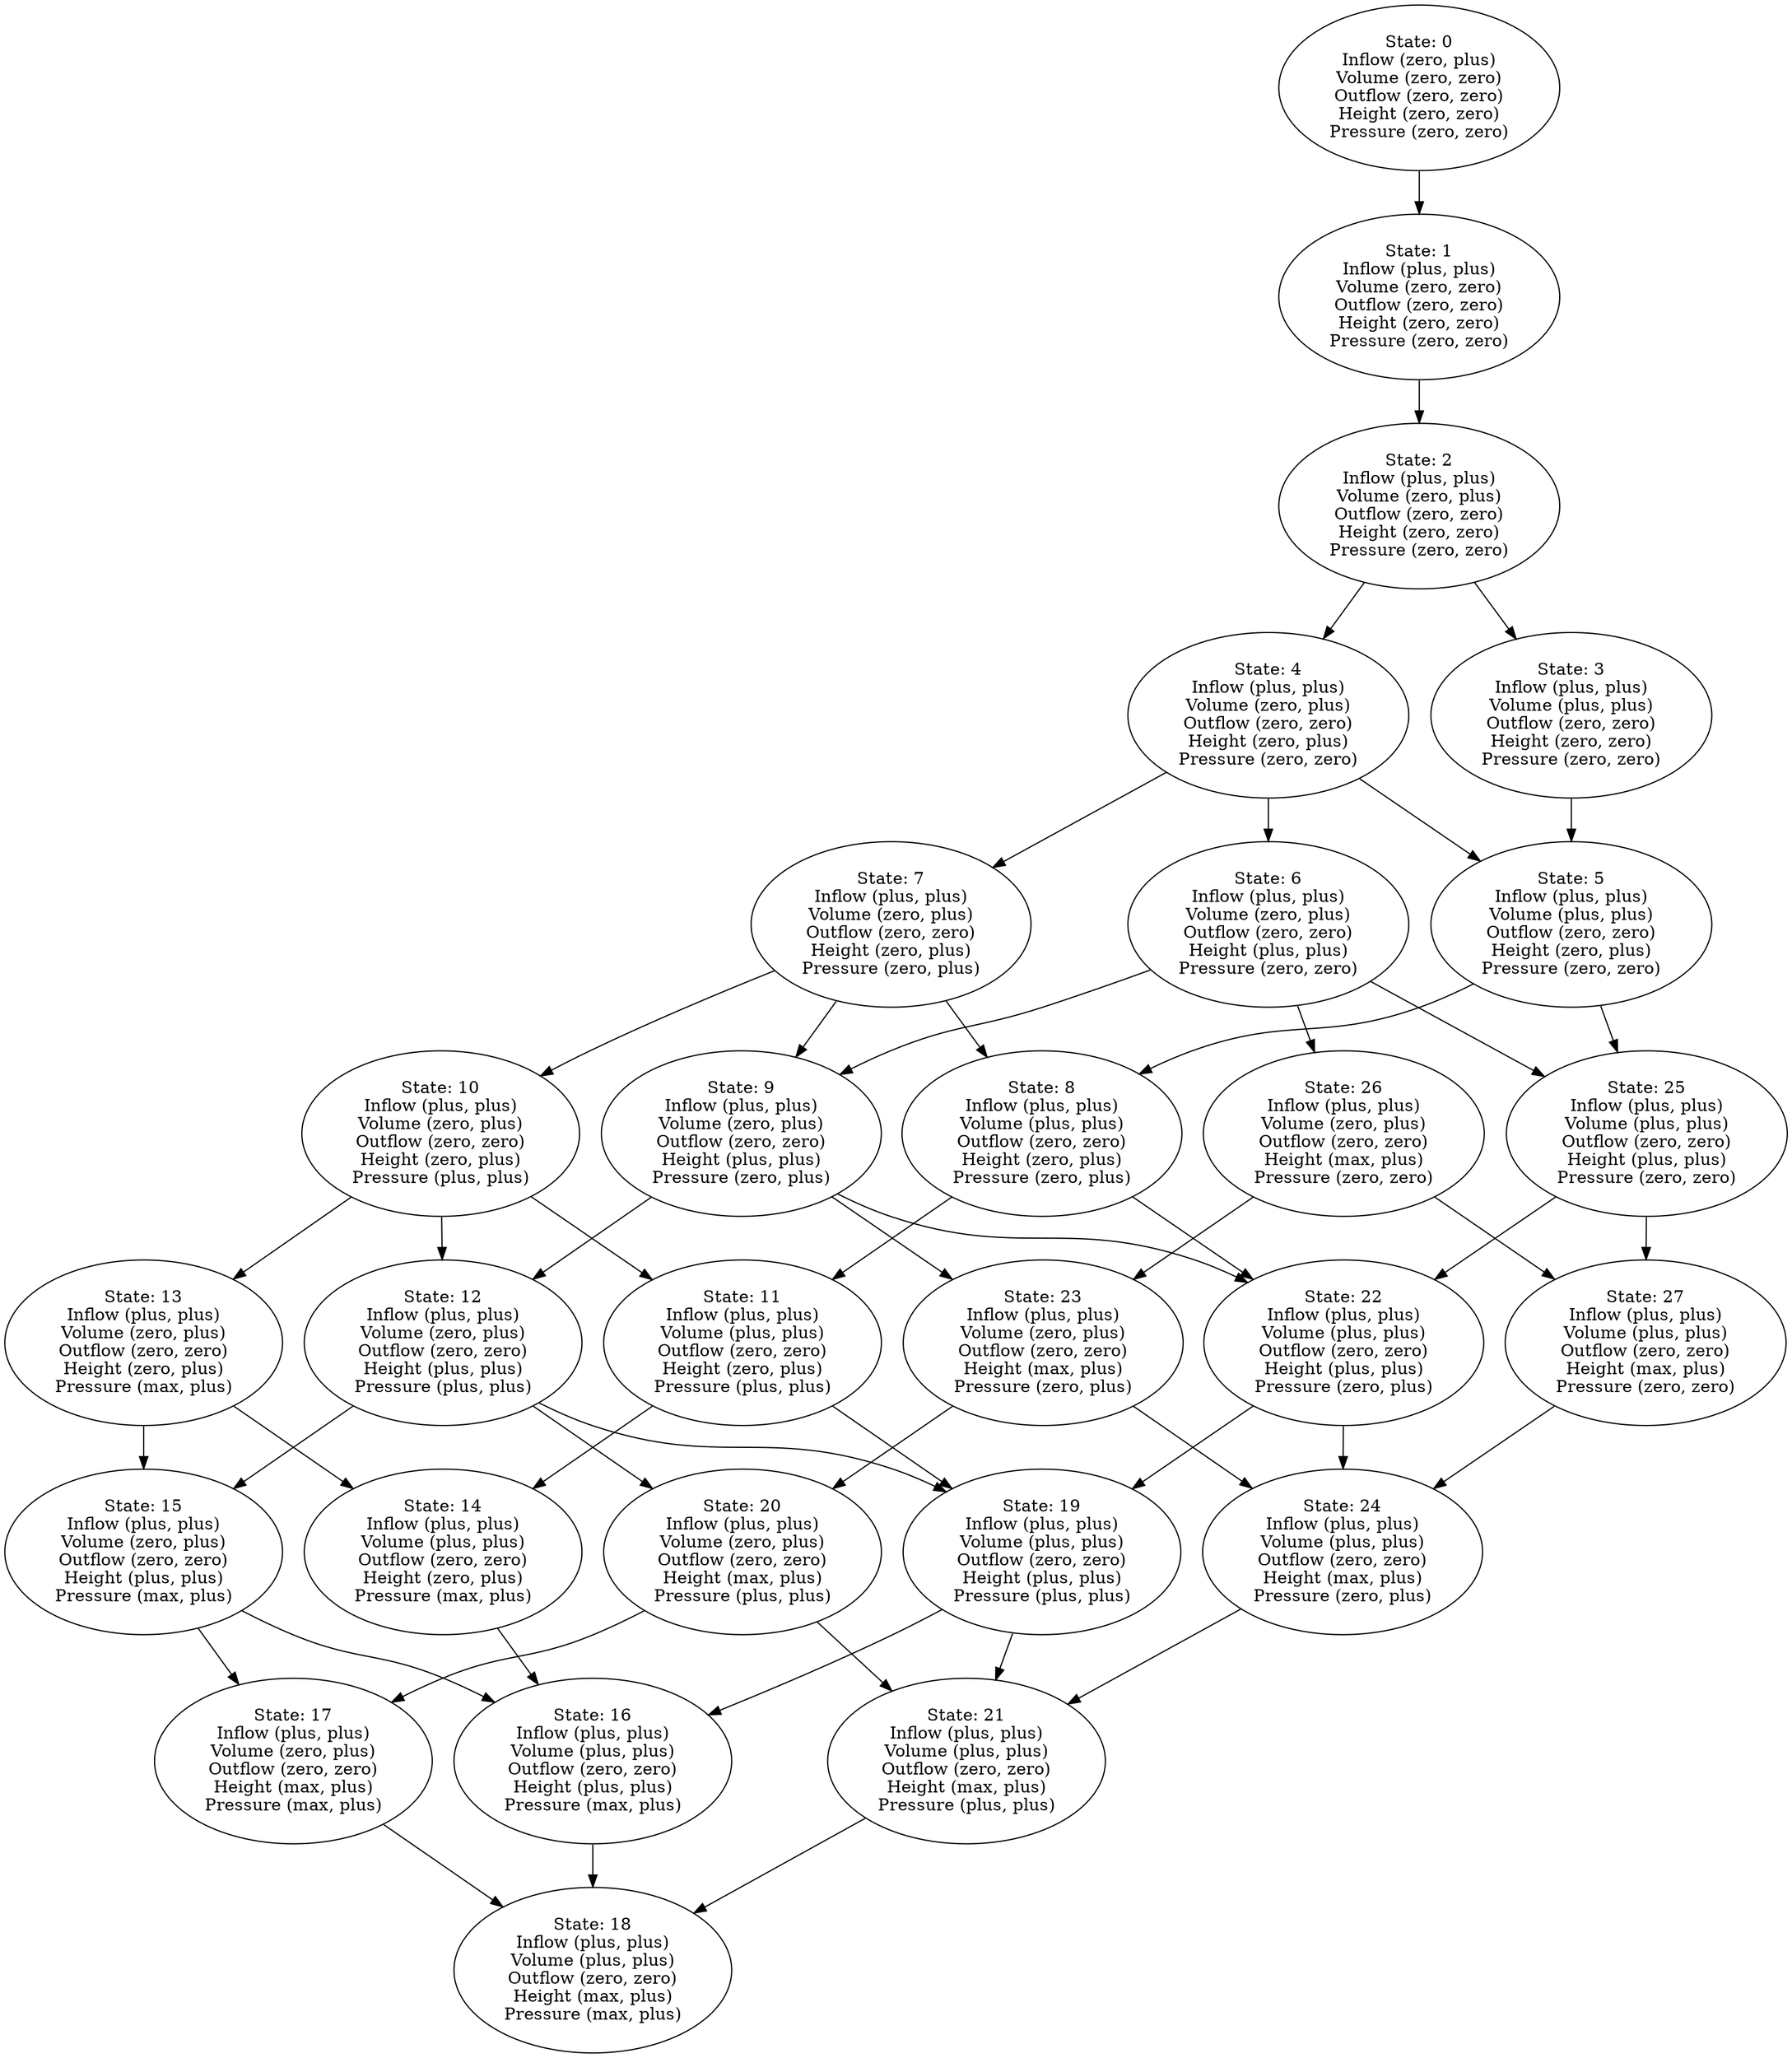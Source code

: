 digraph {
	0 [label="State: 0
Inflow (zero, plus)
Volume (zero, zero)
Outflow (zero, zero)
Height (zero, zero)
Pressure (zero, zero)
"]
	1 [label="State: 1
Inflow (plus, plus)
Volume (zero, zero)
Outflow (zero, zero)
Height (zero, zero)
Pressure (zero, zero)
"]
	2 [label="State: 2
Inflow (plus, plus)
Volume (zero, plus)
Outflow (zero, zero)
Height (zero, zero)
Pressure (zero, zero)
"]
	4 [label="State: 4
Inflow (plus, plus)
Volume (zero, plus)
Outflow (zero, zero)
Height (zero, plus)
Pressure (zero, zero)
"]
	7 [label="State: 7
Inflow (plus, plus)
Volume (zero, plus)
Outflow (zero, zero)
Height (zero, plus)
Pressure (zero, plus)
"]
	10 [label="State: 10
Inflow (plus, plus)
Volume (zero, plus)
Outflow (zero, zero)
Height (zero, plus)
Pressure (plus, plus)
"]
	13 [label="State: 13
Inflow (plus, plus)
Volume (zero, plus)
Outflow (zero, zero)
Height (zero, plus)
Pressure (max, plus)
"]
	15 [label="State: 15
Inflow (plus, plus)
Volume (zero, plus)
Outflow (zero, zero)
Height (plus, plus)
Pressure (max, plus)
"]
	17 [label="State: 17
Inflow (plus, plus)
Volume (zero, plus)
Outflow (zero, zero)
Height (max, plus)
Pressure (max, plus)
"]
	18 [label="State: 18
Inflow (plus, plus)
Volume (plus, plus)
Outflow (zero, zero)
Height (max, plus)
Pressure (max, plus)
"]
	16 [label="State: 16
Inflow (plus, plus)
Volume (plus, plus)
Outflow (zero, zero)
Height (plus, plus)
Pressure (max, plus)
"]
	14 [label="State: 14
Inflow (plus, plus)
Volume (plus, plus)
Outflow (zero, zero)
Height (zero, plus)
Pressure (max, plus)
"]
	12 [label="State: 12
Inflow (plus, plus)
Volume (zero, plus)
Outflow (zero, zero)
Height (plus, plus)
Pressure (plus, plus)
"]
	20 [label="State: 20
Inflow (plus, plus)
Volume (zero, plus)
Outflow (zero, zero)
Height (max, plus)
Pressure (plus, plus)
"]
	21 [label="State: 21
Inflow (plus, plus)
Volume (plus, plus)
Outflow (zero, zero)
Height (max, plus)
Pressure (plus, plus)
"]
	19 [label="State: 19
Inflow (plus, plus)
Volume (plus, plus)
Outflow (zero, zero)
Height (plus, plus)
Pressure (plus, plus)
"]
	11 [label="State: 11
Inflow (plus, plus)
Volume (plus, plus)
Outflow (zero, zero)
Height (zero, plus)
Pressure (plus, plus)
"]
	9 [label="State: 9
Inflow (plus, plus)
Volume (zero, plus)
Outflow (zero, zero)
Height (plus, plus)
Pressure (zero, plus)
"]
	23 [label="State: 23
Inflow (plus, plus)
Volume (zero, plus)
Outflow (zero, zero)
Height (max, plus)
Pressure (zero, plus)
"]
	24 [label="State: 24
Inflow (plus, plus)
Volume (plus, plus)
Outflow (zero, zero)
Height (max, plus)
Pressure (zero, plus)
"]
	22 [label="State: 22
Inflow (plus, plus)
Volume (plus, plus)
Outflow (zero, zero)
Height (plus, plus)
Pressure (zero, plus)
"]
	8 [label="State: 8
Inflow (plus, plus)
Volume (plus, plus)
Outflow (zero, zero)
Height (zero, plus)
Pressure (zero, plus)
"]
	6 [label="State: 6
Inflow (plus, plus)
Volume (zero, plus)
Outflow (zero, zero)
Height (plus, plus)
Pressure (zero, zero)
"]
	26 [label="State: 26
Inflow (plus, plus)
Volume (zero, plus)
Outflow (zero, zero)
Height (max, plus)
Pressure (zero, zero)
"]
	27 [label="State: 27
Inflow (plus, plus)
Volume (plus, plus)
Outflow (zero, zero)
Height (max, plus)
Pressure (zero, zero)
"]
	25 [label="State: 25
Inflow (plus, plus)
Volume (plus, plus)
Outflow (zero, zero)
Height (plus, plus)
Pressure (zero, zero)
"]
	5 [label="State: 5
Inflow (plus, plus)
Volume (plus, plus)
Outflow (zero, zero)
Height (zero, plus)
Pressure (zero, zero)
"]
	3 [label="State: 3
Inflow (plus, plus)
Volume (plus, plus)
Outflow (zero, zero)
Height (zero, zero)
Pressure (zero, zero)
"]
	0 -> 1
	1 -> 2
	2 -> 3
	2 -> 4
	4 -> 5
	4 -> 6
	4 -> 7
	7 -> 8
	7 -> 9
	7 -> 10
	10 -> 11
	10 -> 12
	10 -> 13
	13 -> 14
	13 -> 15
	15 -> 16
	15 -> 17
	17 -> 18
	16 -> 18
	14 -> 16
	12 -> 19
	12 -> 20
	12 -> 15
	20 -> 21
	20 -> 17
	21 -> 18
	19 -> 21
	19 -> 16
	11 -> 19
	11 -> 14
	9 -> 22
	9 -> 23
	9 -> 12
	23 -> 24
	23 -> 20
	24 -> 21
	22 -> 24
	22 -> 19
	8 -> 22
	8 -> 11
	6 -> 25
	6 -> 26
	6 -> 9
	26 -> 27
	26 -> 23
	27 -> 24
	25 -> 27
	25 -> 22
	5 -> 25
	5 -> 8
	3 -> 5
}
